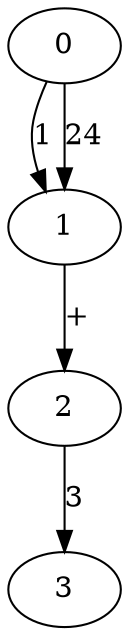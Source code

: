 digraph g
{
0;1;2;3;
0 -> 1 [label="1"]
0 -> 1 [label="24"]
1 -> 2 [label="+"]
2 -> 3 [label="3"]
}
